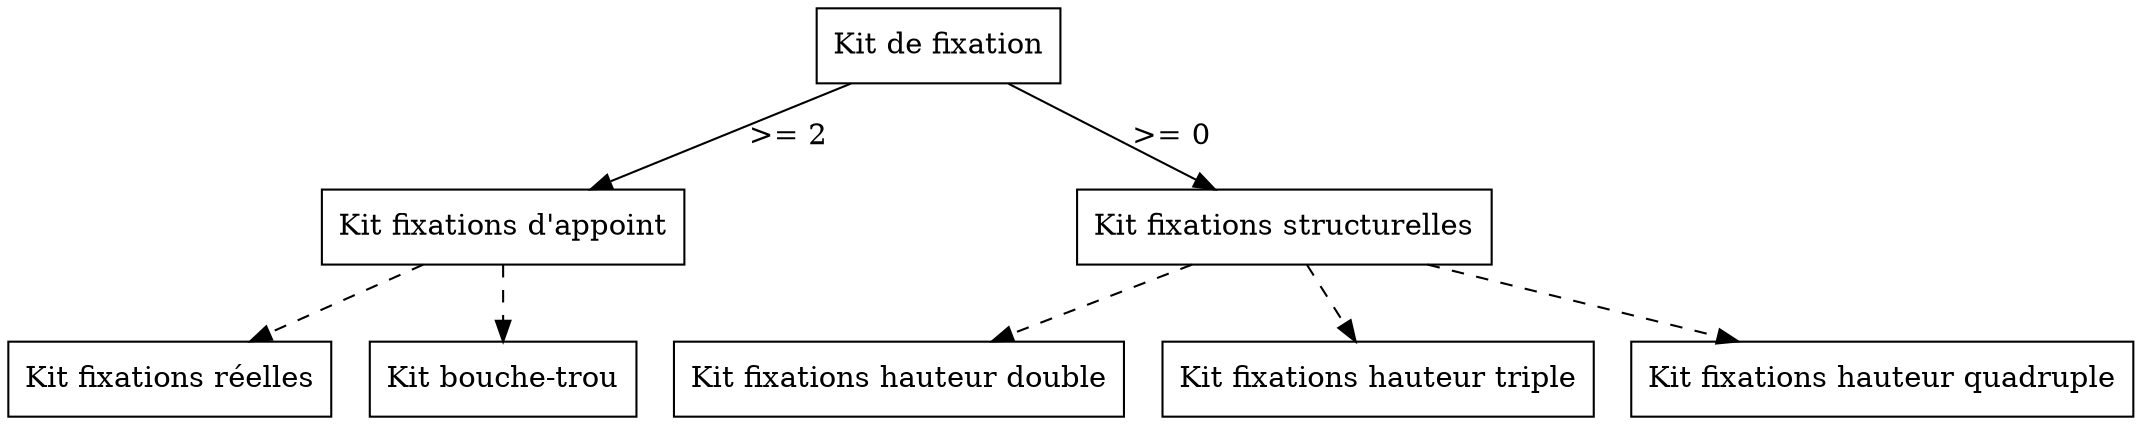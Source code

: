 digraph
{
// Noeuds --------------------------------------------------
	node[shape=box]

	// Fixations
	kitFixations [label="Kit de fixation"]
	fixationsAppoint [label="Kit fixations d'appoint"]
	fixationsStructure [label="Kit fixations structurelles"]

	// Variantes
	fixationsX2 [label="Kit fixations hauteur double"]
	fixationsX3 [label="Kit fixations hauteur triple"]
	fixationsX4 [label="Kit fixations hauteur quadruple"]

	fixationsAppointReelles [label="Kit fixations réelles"]
	fixationsAppointFausses [label="Kit bouche-trou"]

// Arcs --------------------------------------------------
	// Kit
	kitFixations -> fixationsAppoint [label=">= 2"]
	kitFixations -> fixationsStructure [label=">= 0"]

	// Variantes 
	fixationsStructure -> fixationsX2 [style=dashed]
	fixationsStructure -> fixationsX3 [style=dashed]
	fixationsStructure -> fixationsX4 [style=dashed]

	fixationsAppoint -> fixationsAppointFausses [style=dashed]
	fixationsAppoint -> fixationsAppointReelles [style=dashed]
}
